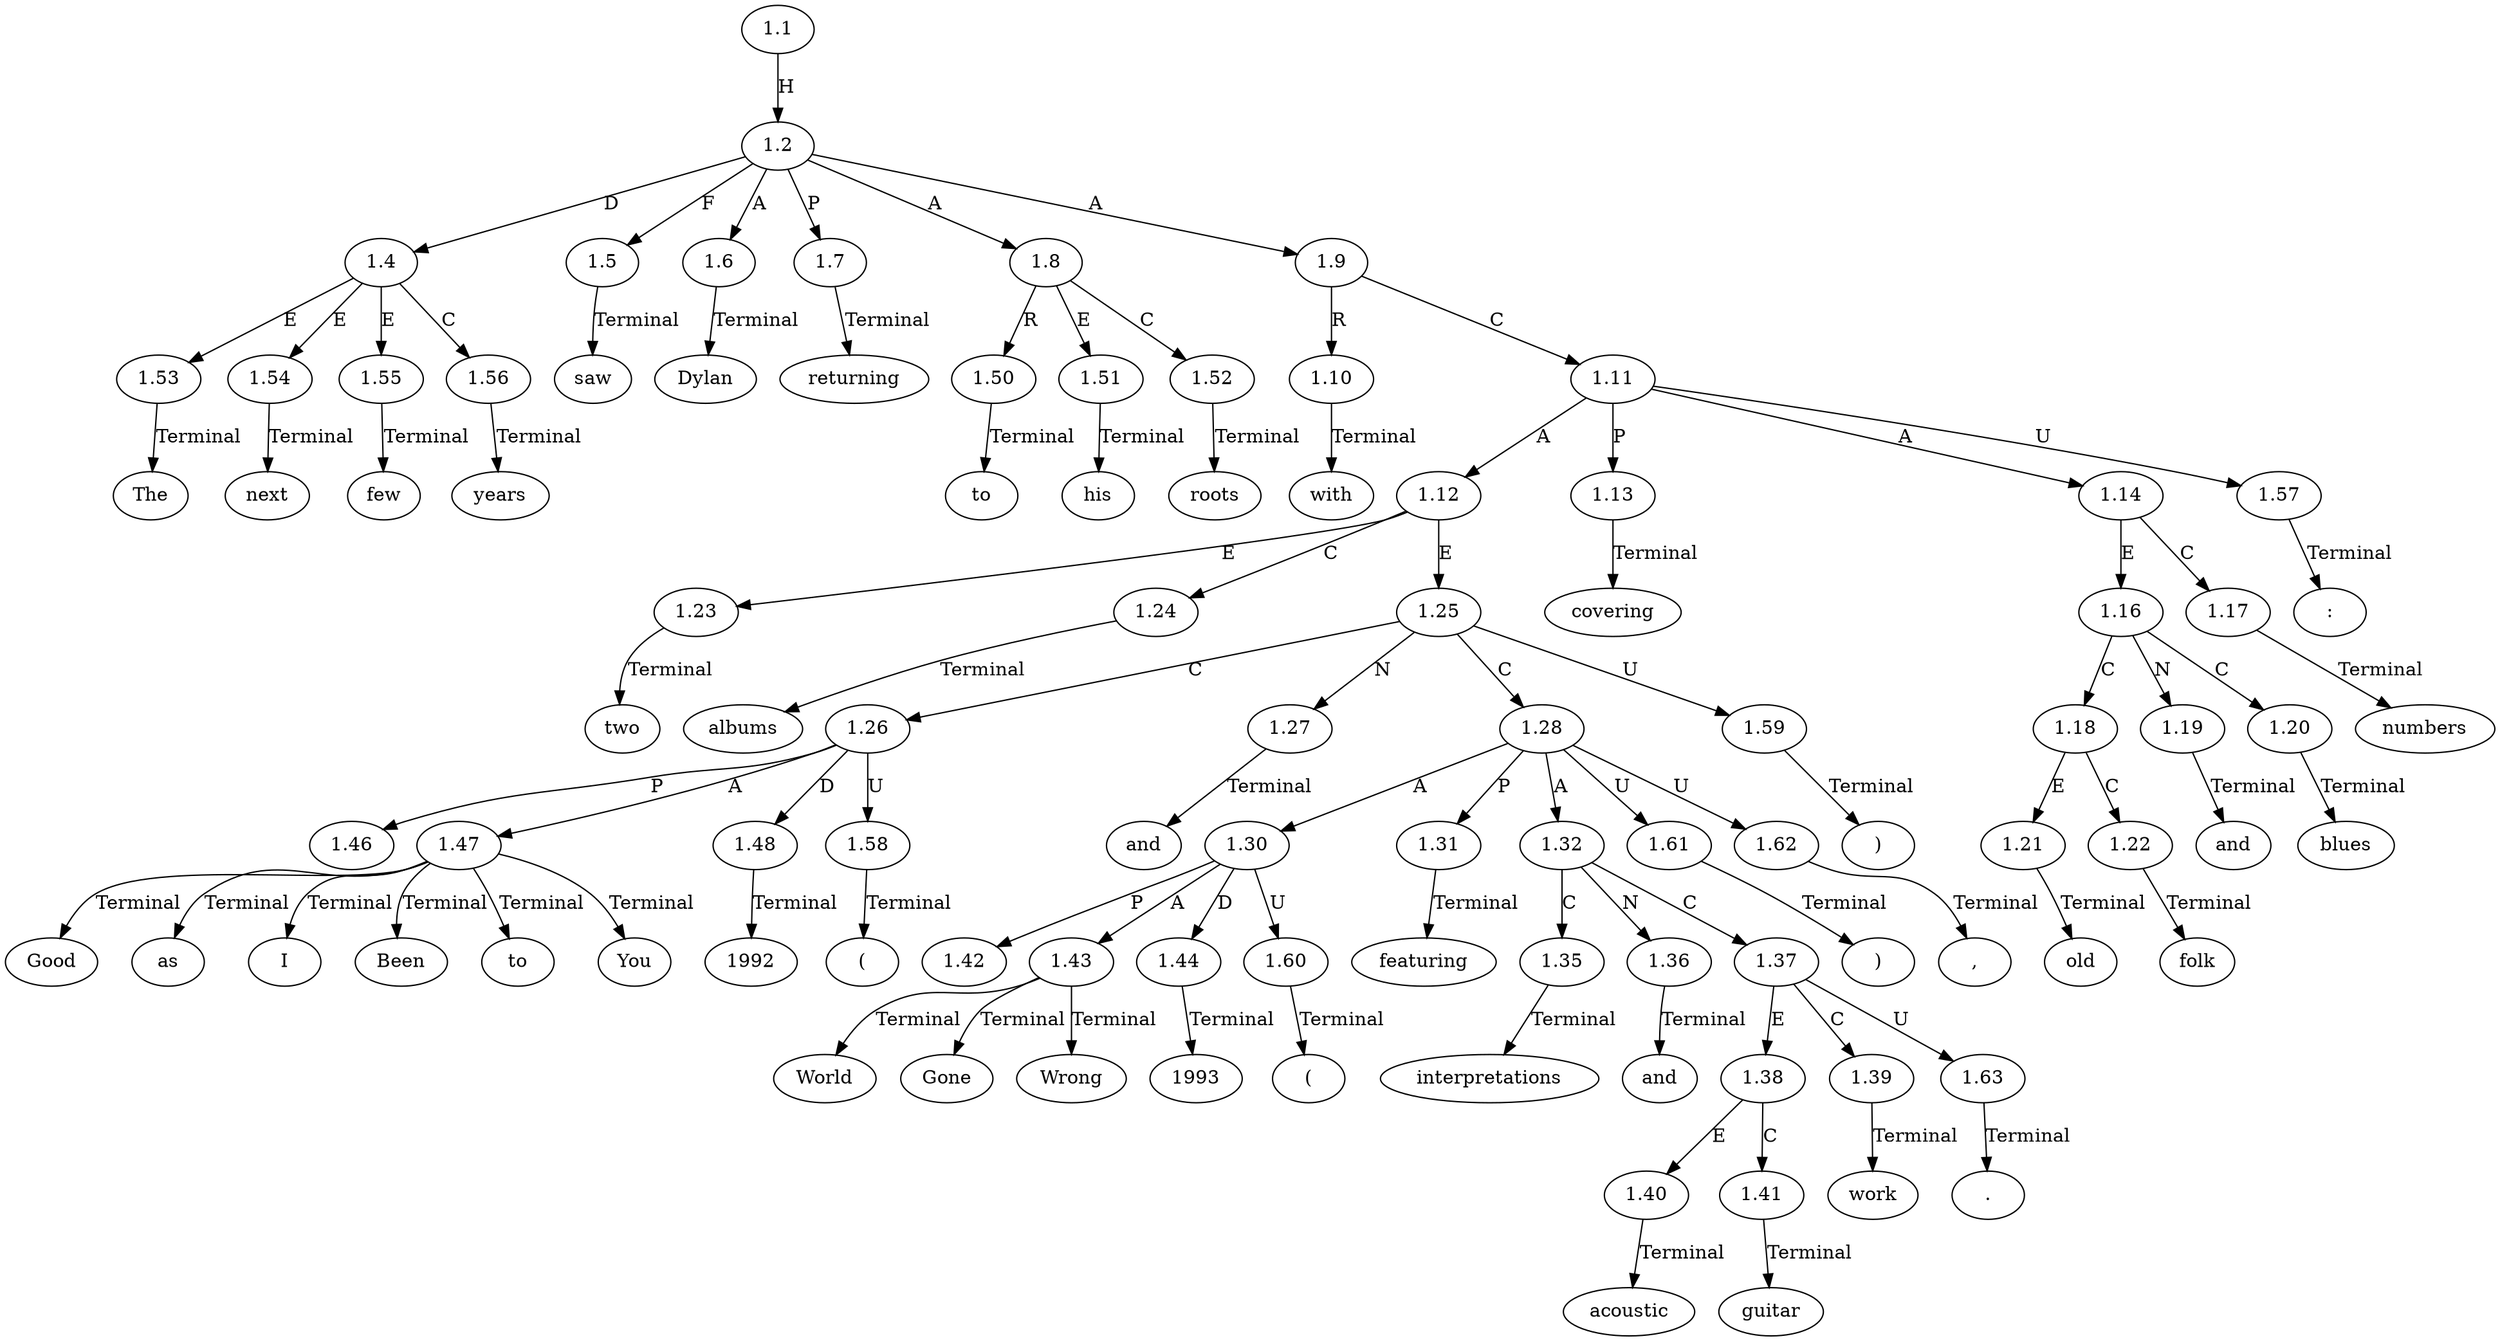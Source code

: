 // Graph
digraph {
	0.1 [label=The ordering=out]
	0.10 [label=roots ordering=out]
	0.11 [label=with ordering=out]
	0.12 [label=two ordering=out]
	0.13 [label=albums ordering=out]
	0.14 [label=covering ordering=out]
	0.15 [label=old ordering=out]
	0.16 [label=folk ordering=out]
	0.17 [label=and ordering=out]
	0.18 [label=blues ordering=out]
	0.19 [label=numbers ordering=out]
	0.2 [label=next ordering=out]
	0.20 [label=":" ordering=out]
	0.21 [label=Good ordering=out]
	0.22 [label=as ordering=out]
	0.23 [label=I ordering=out]
	0.24 [label=Been ordering=out]
	0.25 [label=to ordering=out]
	0.26 [label=You ordering=out]
	0.27 [label="(" ordering=out]
	0.28 [label=1992 ordering=out]
	0.29 [label=")" ordering=out]
	0.3 [label=few ordering=out]
	0.30 [label=and ordering=out]
	0.31 [label=World ordering=out]
	0.32 [label=Gone ordering=out]
	0.33 [label=Wrong ordering=out]
	0.34 [label="(" ordering=out]
	0.35 [label=1993 ordering=out]
	0.36 [label=")" ordering=out]
	0.37 [label="," ordering=out]
	0.38 [label=featuring ordering=out]
	0.39 [label=interpretations ordering=out]
	0.4 [label=years ordering=out]
	0.40 [label=and ordering=out]
	0.41 [label=acoustic ordering=out]
	0.42 [label=guitar ordering=out]
	0.43 [label=work ordering=out]
	0.44 [label="." ordering=out]
	0.5 [label=saw ordering=out]
	0.6 [label=Dylan ordering=out]
	0.7 [label=returning ordering=out]
	0.8 [label=to ordering=out]
	0.9 [label=his ordering=out]
	1.1 [label=1.1 ordering=out]
	1.2 [label=1.2 ordering=out]
	1.4 [label=1.4 ordering=out]
	1.5 [label=1.5 ordering=out]
	1.6 [label=1.6 ordering=out]
	1.7 [label=1.7 ordering=out]
	1.8 [label=1.8 ordering=out]
	1.9 [label=1.9 ordering=out]
	1.10 [label=1.10 ordering=out]
	1.11 [label=1.11 ordering=out]
	1.12 [label=1.12 ordering=out]
	1.13 [label=1.13 ordering=out]
	1.14 [label=1.14 ordering=out]
	1.16 [label=1.16 ordering=out]
	1.17 [label=1.17 ordering=out]
	1.18 [label=1.18 ordering=out]
	1.19 [label=1.19 ordering=out]
	1.20 [label=1.20 ordering=out]
	1.21 [label=1.21 ordering=out]
	1.22 [label=1.22 ordering=out]
	1.23 [label=1.23 ordering=out]
	1.24 [label=1.24 ordering=out]
	1.25 [label=1.25 ordering=out]
	1.26 [label=1.26 ordering=out]
	1.27 [label=1.27 ordering=out]
	1.28 [label=1.28 ordering=out]
	1.30 [label=1.30 ordering=out]
	1.31 [label=1.31 ordering=out]
	1.32 [label=1.32 ordering=out]
	1.35 [label=1.35 ordering=out]
	1.36 [label=1.36 ordering=out]
	1.37 [label=1.37 ordering=out]
	1.38 [label=1.38 ordering=out]
	1.39 [label=1.39 ordering=out]
	1.40 [label=1.40 ordering=out]
	1.41 [label=1.41 ordering=out]
	1.42 [label=1.42 ordering=out]
	1.43 [label=1.43 ordering=out]
	1.44 [label=1.44 ordering=out]
	1.46 [label=1.46 ordering=out]
	1.47 [label=1.47 ordering=out]
	1.48 [label=1.48 ordering=out]
	1.50 [label=1.50 ordering=out]
	1.51 [label=1.51 ordering=out]
	1.52 [label=1.52 ordering=out]
	1.53 [label=1.53 ordering=out]
	1.54 [label=1.54 ordering=out]
	1.55 [label=1.55 ordering=out]
	1.56 [label=1.56 ordering=out]
	1.57 [label=1.57 ordering=out]
	1.58 [label=1.58 ordering=out]
	1.59 [label=1.59 ordering=out]
	1.60 [label=1.60 ordering=out]
	1.61 [label=1.61 ordering=out]
	1.62 [label=1.62 ordering=out]
	1.63 [label=1.63 ordering=out]
	1.1 -> 1.2 [label=H ordering=out]
	1.2 -> 1.4 [label=D ordering=out]
	1.2 -> 1.5 [label=F ordering=out]
	1.2 -> 1.6 [label=A ordering=out]
	1.2 -> 1.7 [label=P ordering=out]
	1.2 -> 1.8 [label=A ordering=out]
	1.2 -> 1.9 [label=A ordering=out]
	1.4 -> 1.53 [label=E ordering=out]
	1.4 -> 1.54 [label=E ordering=out]
	1.4 -> 1.55 [label=E ordering=out]
	1.4 -> 1.56 [label=C ordering=out]
	1.5 -> 0.5 [label=Terminal ordering=out]
	1.6 -> 0.6 [label=Terminal ordering=out]
	1.7 -> 0.7 [label=Terminal ordering=out]
	1.8 -> 1.50 [label=R ordering=out]
	1.8 -> 1.51 [label=E ordering=out]
	1.8 -> 1.52 [label=C ordering=out]
	1.9 -> 1.10 [label=R ordering=out]
	1.9 -> 1.11 [label=C ordering=out]
	1.10 -> 0.11 [label=Terminal ordering=out]
	1.11 -> 1.12 [label=A ordering=out]
	1.11 -> 1.13 [label=P ordering=out]
	1.11 -> 1.14 [label=A ordering=out]
	1.11 -> 1.57 [label=U ordering=out]
	1.12 -> 1.23 [label=E ordering=out]
	1.12 -> 1.24 [label=C ordering=out]
	1.12 -> 1.25 [label=E ordering=out]
	1.13 -> 0.14 [label=Terminal ordering=out]
	1.14 -> 1.16 [label=E ordering=out]
	1.14 -> 1.17 [label=C ordering=out]
	1.16 -> 1.18 [label=C ordering=out]
	1.16 -> 1.19 [label=N ordering=out]
	1.16 -> 1.20 [label=C ordering=out]
	1.17 -> 0.19 [label=Terminal ordering=out]
	1.18 -> 1.21 [label=E ordering=out]
	1.18 -> 1.22 [label=C ordering=out]
	1.19 -> 0.17 [label=Terminal ordering=out]
	1.20 -> 0.18 [label=Terminal ordering=out]
	1.21 -> 0.15 [label=Terminal ordering=out]
	1.22 -> 0.16 [label=Terminal ordering=out]
	1.23 -> 0.12 [label=Terminal ordering=out]
	1.24 -> 0.13 [label=Terminal ordering=out]
	1.25 -> 1.26 [label=C ordering=out]
	1.25 -> 1.27 [label=N ordering=out]
	1.25 -> 1.28 [label=C ordering=out]
	1.25 -> 1.59 [label=U ordering=out]
	1.26 -> 1.46 [label=P ordering=out]
	1.26 -> 1.47 [label=A ordering=out]
	1.26 -> 1.48 [label=D ordering=out]
	1.26 -> 1.58 [label=U ordering=out]
	1.27 -> 0.30 [label=Terminal ordering=out]
	1.28 -> 1.30 [label=A ordering=out]
	1.28 -> 1.31 [label=P ordering=out]
	1.28 -> 1.32 [label=A ordering=out]
	1.28 -> 1.61 [label=U ordering=out]
	1.28 -> 1.62 [label=U ordering=out]
	1.30 -> 1.42 [label=P ordering=out]
	1.30 -> 1.43 [label=A ordering=out]
	1.30 -> 1.44 [label=D ordering=out]
	1.30 -> 1.60 [label=U ordering=out]
	1.31 -> 0.38 [label=Terminal ordering=out]
	1.32 -> 1.35 [label=C ordering=out]
	1.32 -> 1.36 [label=N ordering=out]
	1.32 -> 1.37 [label=C ordering=out]
	1.35 -> 0.39 [label=Terminal ordering=out]
	1.36 -> 0.40 [label=Terminal ordering=out]
	1.37 -> 1.38 [label=E ordering=out]
	1.37 -> 1.39 [label=C ordering=out]
	1.37 -> 1.63 [label=U ordering=out]
	1.38 -> 1.40 [label=E ordering=out]
	1.38 -> 1.41 [label=C ordering=out]
	1.39 -> 0.43 [label=Terminal ordering=out]
	1.40 -> 0.41 [label=Terminal ordering=out]
	1.41 -> 0.42 [label=Terminal ordering=out]
	1.43 -> 0.31 [label=Terminal ordering=out]
	1.43 -> 0.32 [label=Terminal ordering=out]
	1.43 -> 0.33 [label=Terminal ordering=out]
	1.44 -> 0.35 [label=Terminal ordering=out]
	1.47 -> 0.21 [label=Terminal ordering=out]
	1.47 -> 0.22 [label=Terminal ordering=out]
	1.47 -> 0.23 [label=Terminal ordering=out]
	1.47 -> 0.24 [label=Terminal ordering=out]
	1.47 -> 0.25 [label=Terminal ordering=out]
	1.47 -> 0.26 [label=Terminal ordering=out]
	1.48 -> 0.28 [label=Terminal ordering=out]
	1.50 -> 0.8 [label=Terminal ordering=out]
	1.51 -> 0.9 [label=Terminal ordering=out]
	1.52 -> 0.10 [label=Terminal ordering=out]
	1.53 -> 0.1 [label=Terminal ordering=out]
	1.54 -> 0.2 [label=Terminal ordering=out]
	1.55 -> 0.3 [label=Terminal ordering=out]
	1.56 -> 0.4 [label=Terminal ordering=out]
	1.57 -> 0.20 [label=Terminal ordering=out]
	1.58 -> 0.27 [label=Terminal ordering=out]
	1.59 -> 0.29 [label=Terminal ordering=out]
	1.60 -> 0.34 [label=Terminal ordering=out]
	1.61 -> 0.36 [label=Terminal ordering=out]
	1.62 -> 0.37 [label=Terminal ordering=out]
	1.63 -> 0.44 [label=Terminal ordering=out]
}
